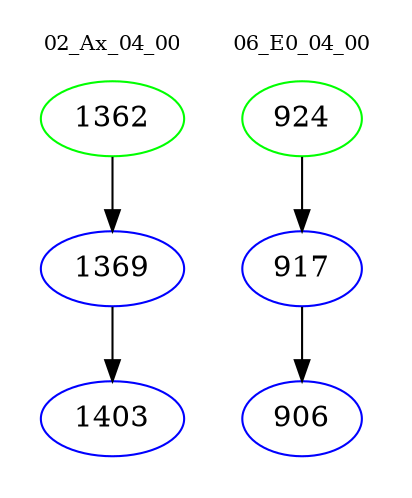 digraph{
subgraph cluster_0 {
color = white
label = "02_Ax_04_00";
fontsize=10;
T0_1362 [label="1362", color="green"]
T0_1362 -> T0_1369 [color="black"]
T0_1369 [label="1369", color="blue"]
T0_1369 -> T0_1403 [color="black"]
T0_1403 [label="1403", color="blue"]
}
subgraph cluster_1 {
color = white
label = "06_E0_04_00";
fontsize=10;
T1_924 [label="924", color="green"]
T1_924 -> T1_917 [color="black"]
T1_917 [label="917", color="blue"]
T1_917 -> T1_906 [color="black"]
T1_906 [label="906", color="blue"]
}
}
